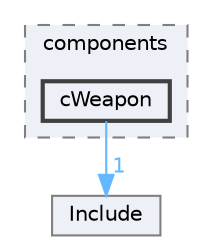 digraph "src/Client/Engine/components/cWeapon"
{
 // LATEX_PDF_SIZE
  bgcolor="transparent";
  edge [fontname=Helvetica,fontsize=10,labelfontname=Helvetica,labelfontsize=10];
  node [fontname=Helvetica,fontsize=10,shape=box,height=0.2,width=0.4];
  compound=true
  subgraph clusterdir_9b68175f6ec59f2f53caec43c273a8c1 {
    graph [ bgcolor="#edf0f7", pencolor="grey50", label="components", fontname=Helvetica,fontsize=10 style="filled,dashed", URL="dir_9b68175f6ec59f2f53caec43c273a8c1.html",tooltip=""]
  dir_cabaabb866eb39f6ef4bb786fc0add34 [label="cWeapon", fillcolor="#edf0f7", color="grey25", style="filled,bold", URL="dir_cabaabb866eb39f6ef4bb786fc0add34.html",tooltip=""];
  }
  dir_5ee0edab4fbf36cc7e28fbed4f17b370 [label="Include", fillcolor="#edf0f7", color="grey50", style="filled", URL="dir_5ee0edab4fbf36cc7e28fbed4f17b370.html",tooltip=""];
  dir_cabaabb866eb39f6ef4bb786fc0add34->dir_5ee0edab4fbf36cc7e28fbed4f17b370 [headlabel="1", labeldistance=1.5 headhref="dir_000012_000014.html" color="steelblue1" fontcolor="steelblue1"];
}
